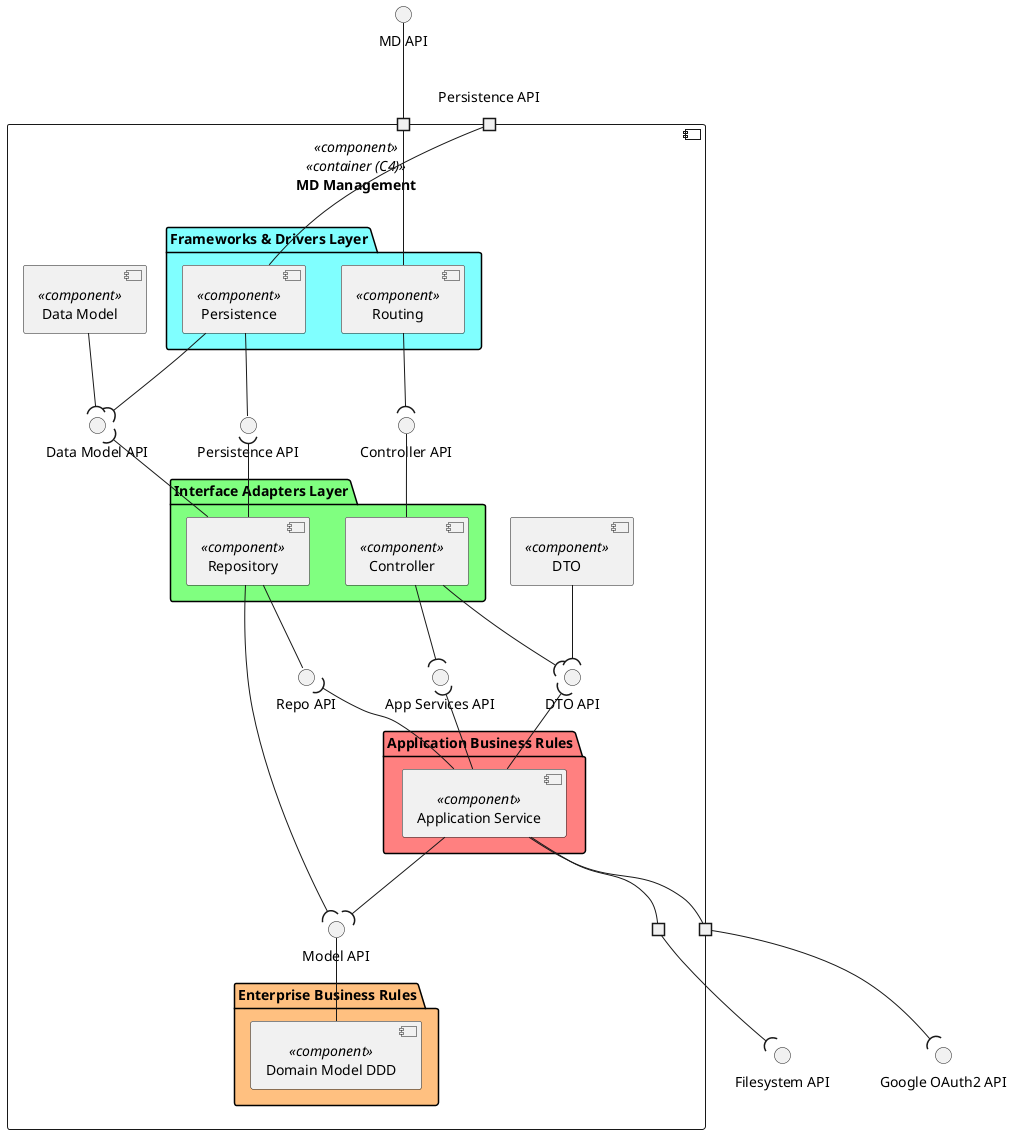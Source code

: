 @startuml logical-view

top to bottom direction

interface "MD API" as API
interface "Filesystem API" as FS
interface "Google OAuth2 API" as GA

component "MD Management" as MDM <<component>> <<container (C4)>> {
  portin " " as P1
  portin "Persistence API" as P2
  portout " " as P3
  portout " " as P4

  Interface "Controller API" as CTRL_API
  Interface "Data Model API" as DATA_API


  folder "Frameworks & Drivers Layer" #80FFFF {
    component "Routing" as ROUTE <<component>> {
    }
    component "Persistence" as PERSISTENCE <<component>> {
    }
  }

  component "Data Model" as DATA <<component>> {
  }
  component "DTO" as DTO <<component>> {
  }

  Interface "App Services API" AS SRV_API
  Interface "DTO API" AS DTO_API
  Interface "Repo API" AS REPO_API
  Interface "Model API" AS MODEL_API
  Interface "Persistence API" AS PERSISTENCE_API

  folder "Interface Adapters Layer" #80FF80 {
    component "Controller" as CTRL <<component>> {
    }
    component "Repository" as REPO <<component>> {
    }
  }

  folder "Application Business Rules" #FF8080 {
    component "Application Service" as SRV <<component>> {
    }
  }

  folder "Enterprise Business Rules" #FFC080 {
    component "Domain Model DDD" as MODEL <<component>> {
    }
  }
}

API -- P1

ROUTE --- P1
PERSISTENCE -- P2
P3 --( FS
P4 --( GA

ROUTE --( CTRL_API
CTRL -up- CTRL_API
PERSISTENCE -- PERSISTENCE_API
REPO -up-( PERSISTENCE_API 
PERSISTENCE --( DATA_API 
REPO -up-( DATA_API 
DATA --( DATA_API 

CTRL --( SRV_API
SRV -up-( SRV_API
SRV -up-( DTO_API
SRV -- P3
SRV -- P4
CTRL --( DTO_API
DTO --( DTO_API

REPO -- REPO_API
SRV -up-( REPO_API 

SRV --( MODEL_API 
REPO --( MODEL_API 
MODEL -up- MODEL_API 

@enduml
